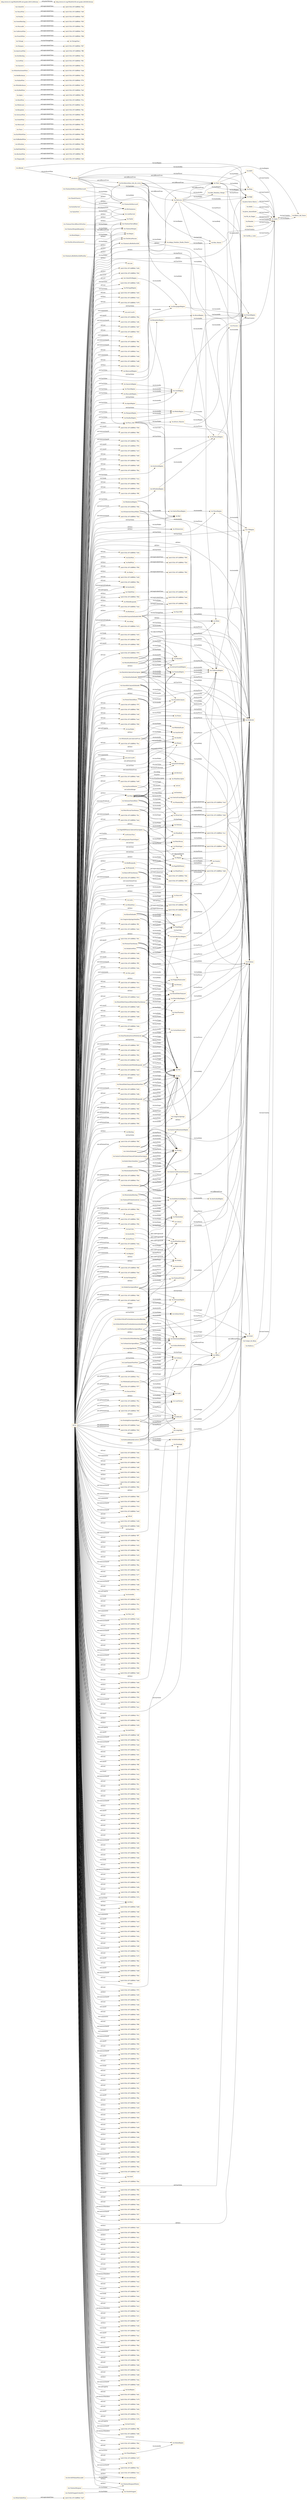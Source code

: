 digraph ar2dtool_diagram { 
rankdir=LR;
size="1501"
node [shape = rectangle, color="orange"]; "2ab3153b:187c3bff90d:-7ed7" "vin:DryWine" "vin:Tempranillo" "2ab3153b:187c3bff90d:-7ec1" "vin:AlsatianWine" "2ab3153b:187c3bff90d:-7fb5" "vin:RedTableWine" "2ab3153b:187c3bff90d:-7f0b" "vin:FullBodiedWine" "2ab3153b:187c3bff90d:-7f98" "2ab3153b:187c3bff90d:-7fd2" "2ab3153b:187c3bff90d:-7fe4" "2ab3153b:187c3bff90d:-7f7b" "2ab3153b:187c3bff90d:-7eec" "vin:Meursault" "2ab3153b:187c3bff90d:-7efc" "vin:DryWhiteWine" "vin:GermanWine" "vin:Beaujolais" "vin:WhiteLoire" "vin:RedWine" "vin:Tours" "vin:RoseWine" "2ab3153b:187c3bff90d:-7f90" "2ab3153b:187c3bff90d:-7f1e" "vin:Anjou" "2ab3153b:187c3bff90d:-7fe0" "vin:Riesling" "vin:SweetWine" "vin:WineBody" "2ab3153b:187c3bff90d:-7fa5" "2ab3153b:187c3bff90d:-7fbf" "2ab3153b:187c3bff90d:-7ee7" "2ab3153b:187c3bff90d:-7f9d" "2ab3153b:187c3bff90d:-7f74" "2ab3153b:187c3bff90d:-7eb5" "vin:Medoc" "vin:RedBordeaux" "2ab3153b:187c3bff90d:-7ede" "2ab3153b:187c3bff90d:-7f1a" "vin:Quality" "vin:TableWine" "2ab3153b:187c3bff90d:-7f3e" "2ab3153b:187c3bff90d:-7ef8" "2ab3153b:187c3bff90d:-7f85" "2ab3153b:187c3bff90d:-7f81" "2ab3153b:187c3bff90d:-7fbb" "vin:WineColor" "vin:StEmilion" "vin:DryRedWine" "2ab3153b:187c3bff90d:-7f00" "vin:DryRiesling" "2ab3153b:187c3bff90d:-7f56" "2ab3153b:187c3bff90d:-7f2b" "2ab3153b:187c3bff90d:-7eda" "2ab3153b:187c3bff90d:-7ed3" "2ab3153b:187c3bff90d:-7f24" "vin:WhiteBurgundy" "2ab3153b:187c3bff90d:-7f51" "2ab3153b:187c3bff90d:-7ff8" "vin:Bordeaux" "2ab3153b:187c3bff90d:-7ef4" "vin:Wine" "2ab3153b:187c3bff90d:-7eb9" "2ab3153b:187c3bff90d:-7f6f" "2ab3153b:187c3bff90d:-7f67" "2ab3153b:187c3bff90d:-7f62" "vin:VintageYear" "vin:RedBurgundy" "2ab3153b:187c3bff90d:-7f8d" "2ab3153b:187c3bff90d:-7fa8" "2ab3153b:187c3bff90d:-7fcd" "vin:WhiteNonSweetWine" "vin:Burgundy" "vin:WineFlavor" "vin:Muscadet" "vin:CaliforniaWine" "vin:Winery" "2ab3153b:187c3bff90d:-7f05" "vin:WineSugar" "vin:ItalianWine" "2ab3153b:187c3bff90d:-7f28" "2ab3153b:187c3bff90d:-7ee4" "vin:Pauillac" "vin:LateHarvest" "vin:WhiteBordeaux" "2ab3153b:187c3bff90d:-7fec" "vin:TexasWine" "vin:Loire" "2ab3153b:187c3bff90d:-7fd6" "vin:Margaux" "2ab3153b:187c3bff90d:-7f2e" "2ab3153b:187c3bff90d:-7fae" "2ab3153b:187c3bff90d:-7fa2" "2ab3153b:187c3bff90d:-7ea9" "vin:CotesDOr" "2ab3153b:187c3bff90d:-7f3a" "2ab3153b:187c3bff90d:-7f77" "2ab3153b:187c3bff90d:-7f4c" "2ab3153b:187c3bff90d:-7ebd" "vin:AmericanWine" "vin:Country" "vin:DessertWine" "vin:IceWine" "2ab3153b:187c3bff90d:-7f5a" "2ab3153b:187c3bff90d:-7f95" "vin:WhiteTableWine" "2ab3153b:187c3bff90d:-7ff4" "2ab3153b:187c3bff90d:-7fc4" "2ab3153b:187c3bff90d:-7f45" "vin:Vintage" "vin:EarlyHarvest" "2ab3153b:187c3bff90d:-7ef0" "vin:WineDescriptor" "vin:FrenchWine" "2ab3153b:187c3bff90d:-7f6b" "2ab3153b:187c3bff90d:-7ec6" "2ab3153b:187c3bff90d:-7ffc" "vin:Sancerre" "2ab3153b:187c3bff90d:-7f89" "vin:SweetRiesling" "2ab3153b:187c3bff90d:-7f0f" "vin:Region" "2ab3153b:187c3bff90d:-7ead" "2ab3153b:187c3bff90d:-7fc8" "vin:WhiteWine" "2ab3153b:187c3bff90d:-7ee1" "vin:WineAcidity" ; /*classes style*/
	"vin:Campo_de_Borja" -> "vin:Spain" [ label = "vin:hasCountry" ];
	"vin:MariettaZinfandel" -> "vin:SonomaRegion" [ label = "vin:locatedIn" ];
	"vin:MariettaZinfandel" -> "vin:Dry" [ label = "vin:hasSugar" ];
	"vin:MariettaZinfandel" -> "vin:Marietta" [ label = "vin:hasMaker" ];
	"vin:MariettaZinfandel" -> "vin:Moderate" [ label = "vin:hasFlavor" ];
	"vin:MariettaZinfandel" -> "vin:Medium" [ label = "vin:hasBody" ];
	"vin:SeanThackreySiriusPetiteSyrah" -> "vin:NapaRegion" [ label = "vin:locatedIn" ];
	"vin:SeanThackreySiriusPetiteSyrah" -> "vin:Dry" [ label = "vin:hasSugar" ];
	"vin:SeanThackreySiriusPetiteSyrah" -> "vin:SeanThackrey" [ label = "vin:hasMaker" ];
	"vin:SeanThackreySiriusPetiteSyrah" -> "vin:Strong" [ label = "vin:hasFlavor" ];
	"vin:SeanThackreySiriusPetiteSyrah" -> "vin:Full" [ label = "vin:hasBody" ];
	"vin:MariettaCabernetSauvignon" -> "vin:SonomaRegion" [ label = "vin:locatedIn" ];
	"vin:MariettaCabernetSauvignon" -> "vin:Dry" [ label = "vin:hasSugar" ];
	"vin:MariettaCabernetSauvignon" -> "vin:Marietta" [ label = "vin:hasMaker" ];
	"vin:MariettaCabernetSauvignon" -> "vin:Moderate" [ label = "vin:hasFlavor" ];
	"vin:MariettaCabernetSauvignon" -> "vin:Medium" [ label = "vin:hasBody" ];
	"vin:PauillacRegion" -> "vin:MedocRegion" [ label = "vin:locatedIn" ];
	"vin:StGenevieveTexasWhite" -> "vin:CentralTexasRegion" [ label = "vin:locatedIn" ];
	"vin:StGenevieveTexasWhite" -> "vin:Dry" [ label = "vin:hasSugar" ];
	"vin:StGenevieveTexasWhite" -> "vin:StGenevieve" [ label = "vin:hasMaker" ];
	"vin:StGenevieveTexasWhite" -> "vin:Moderate" [ label = "vin:hasFlavor" ];
	"vin:FullBodiedWine" -> "2ab3153b:187c3bff90d:-7f89" [ label = "owl:equivalentClass" ];
	"vin:BordeauxRegion" -> "vin:FrenchRegion" [ label = "vin:locatedIn" ];
	"vin:hasBody" -> "vin:hasWineDescriptor" [ label = "rdfs:subPropertyOf" ];
	"vin:Adega_Familiar_Eladio_Pineiro" -> "vin:Rias_Baixas" [ label = "vin:hasRegion" ];
	"vin:Meursault" -> "2ab3153b:187c3bff90d:-7f51" [ label = "owl:equivalentClass" ];
	"vin:Mallorca" -> "vin:Spain" [ label = "vin:hasCountry" ];
	"vin:FoxenCheninBlanc" -> "vin:SantaBarbaraRegion" [ label = "vin:locatedIn" ];
	"vin:FoxenCheninBlanc" -> "vin:Dry" [ label = "vin:hasSugar" ];
	"vin:FoxenCheninBlanc" -> "vin:Foxen" [ label = "vin:hasMaker" ];
	"vin:FoxenCheninBlanc" -> "vin:Moderate" [ label = "vin:hasFlavor" ];
	"vin:FoxenCheninBlanc" -> "vin:Full" [ label = "vin:hasBody" ];
	"vin:TexasWine" -> "2ab3153b:187c3bff90d:-7ef0" [ label = "owl:equivalentClass" ];
	"vin:NapaRegion" -> "vin:CaliforniaRegion" [ label = "vin:locatedIn" ];
	"vin:MountadamRiesling" -> "vin:SouthAustraliaRegion" [ label = "vin:locatedIn" ];
	"vin:MountadamRiesling" -> "vin:Dry" [ label = "vin:hasSugar" ];
	"vin:MountadamRiesling" -> "vin:Mountadam" [ label = "vin:hasMaker" ];
	"vin:MountadamRiesling" -> "vin:Delicate" [ label = "vin:hasFlavor" ];
	"vin:MountadamRiesling" -> "vin:Medium" [ label = "vin:hasBody" ];
	"vin:LoireRegion" -> "vin:FrenchRegion" [ label = "vin:locatedIn" ];
	"vin:CorbansSauvignonBlanc" -> "vin:NewZealandRegion" [ label = "vin:locatedIn" ];
	"vin:CorbansSauvignonBlanc" -> "vin:Dry" [ label = "vin:hasSugar" ];
	"vin:CorbansSauvignonBlanc" -> "vin:Corbans" [ label = "vin:hasMaker" ];
	"vin:CorbansSauvignonBlanc" -> "vin:Strong" [ label = "vin:hasFlavor" ];
	"vin:CorbansSauvignonBlanc" -> "vin:Medium" [ label = "vin:hasBody" ];
	"vin:WhiteBurgundy" -> "2ab3153b:187c3bff90d:-7ee4" [ label = "owl:equivalentClass" ];
	"vin:Pauillac" -> "2ab3153b:187c3bff90d:-7f45" [ label = "owl:equivalentClass" ];
	"vin:Jerez-Xeres-Sherry" -> "vin:Spain" [ label = "vin:hasCountry" ];
	"vin:CortonMontrachetWhiteBurgundy" -> "vin:Dry" [ label = "vin:hasSugar" ];
	"vin:CortonMontrachetWhiteBurgundy" -> "vin:CortonMontrachet" [ label = "vin:hasMaker" ];
	"vin:CortonMontrachetWhiteBurgundy" -> "vin:Strong" [ label = "vin:hasFlavor" ];
	"vin:CortonMontrachetWhiteBurgundy" -> "vin:Full" [ label = "vin:hasBody" ];
	"vin:BourgogneRegion" -> "vin:FrenchRegion" [ label = "vin:locatedIn" ];
	"vin:MountadamChardonnay" -> "vin:SouthAustraliaRegion" [ label = "vin:locatedIn" ];
	"vin:MountadamChardonnay" -> "vin:Dry" [ label = "vin:hasSugar" ];
	"vin:MountadamChardonnay" -> "vin:Mountadam" [ label = "vin:hasMaker" ];
	"vin:MountadamChardonnay" -> "vin:Strong" [ label = "vin:hasFlavor" ];
	"vin:MountadamChardonnay" -> "vin:Full" [ label = "vin:hasBody" ];
	"vin:DryWine" -> "2ab3153b:187c3bff90d:-7f95" [ label = "owl:equivalentClass" ];
	"vin:FrenchWine" -> "2ab3153b:187c3bff90d:-7f8d" [ label = "owl:equivalentClass" ];
	"vin:SauterneRegion" -> "vin:BordeauxRegion" [ label = "vin:locatedIn" ];
	"vin:Spain" -> "vin:Ribera_del_Duero" [ label = "vin:hasRegion" ];
	"vin:SelaksSauvignonBlanc" -> "vin:NewZealandRegion" [ label = "vin:locatedIn" ];
	"vin:SelaksSauvignonBlanc" -> "vin:Dry" [ label = "vin:hasSugar" ];
	"vin:SelaksSauvignonBlanc" -> "vin:Selaks" [ label = "vin:hasMaker" ];
	"vin:SelaksSauvignonBlanc" -> "vin:Moderate" [ label = "vin:hasFlavor" ];
	"vin:SelaksSauvignonBlanc" -> "vin:Medium" [ label = "vin:hasBody" ];
	"vin:SchlossRothermelTrochenbierenausleseRiesling" -> "vin:GermanyRegion" [ label = "vin:locatedIn" ];
	"vin:SchlossRothermelTrochenbierenausleseRiesling" -> "vin:Sweet" [ label = "vin:hasSugar" ];
	"vin:SchlossRothermelTrochenbierenausleseRiesling" -> "vin:SchlossRothermel" [ label = "vin:hasMaker" ];
	"vin:SchlossRothermelTrochenbierenausleseRiesling" -> "vin:Strong" [ label = "vin:hasFlavor" ];
	"vin:SchlossRothermelTrochenbierenausleseRiesling" -> "vin:Full" [ label = "vin:hasBody" ];
	"vin:StEmilionRegion" -> "vin:BordeauxRegion" [ label = "vin:locatedIn" ];
	"vin:BeaujolaisRegion" -> "vin:FrenchRegion" [ label = "vin:locatedIn" ];
	"vin:CorbansPrivateBinSauvignonBlanc" -> "vin:NewZealandRegion" [ label = "vin:locatedIn" ];
	"vin:CorbansPrivateBinSauvignonBlanc" -> "vin:Dry" [ label = "vin:hasSugar" ];
	"vin:CorbansPrivateBinSauvignonBlanc" -> "vin:Corbans" [ label = "vin:hasMaker" ];
	"vin:CorbansPrivateBinSauvignonBlanc" -> "vin:Strong" [ label = "vin:hasFlavor" ];
	"vin:CorbansPrivateBinSauvignonBlanc" -> "vin:Full" [ label = "vin:hasBody" ];
	"vin:Bordeaux" -> "2ab3153b:187c3bff90d:-7fe4" [ label = "owl:equivalentClass" ];
	"vin:CongressSpringsSemillon" -> "vin:Dry" [ label = "vin:hasSugar" ];
	"vin:CongressSpringsSemillon" -> "vin:CongressSprings" [ label = "vin:hasMaker" ];
	"vin:CongressSpringsSemillon" -> "vin:Moderate" [ label = "vin:hasFlavor" ];
	"vin:CongressSpringsSemillon" -> "vin:Medium" [ label = "vin:hasBody" ];
	"vin:RedBordeaux" -> "2ab3153b:187c3bff90d:-7f2e" [ label = "owl:equivalentClass" ];
	"vin:Jerez_Amontillado" -> "vin:Spain" [ label = "vin:hasCountry" ];
	"vin:Rias_Baixas" -> "vin:Spain" [ label = "vin:hasCountry" ];
	"vin:AlsatianWine" -> "2ab3153b:187c3bff90d:-7ffc" [ label = "owl:equivalentClass" ];
	"vin:RedTableWine" -> "2ab3153b:187c3bff90d:-7f28" [ label = "owl:equivalentClass" ];
	"vin:Tours" -> "2ab3153b:187c3bff90d:-7eec" [ label = "owl:equivalentClass" ];
	"vin:CotesDOr" -> "2ab3153b:187c3bff90d:-7fae" [ label = "owl:equivalentClass" ];
	"vin:SweetRiesling" -> "2ab3153b:187c3bff90d:-7f05" [ label = "owl:equivalentClass" ];
	"vin:Medoc" -> "2ab3153b:187c3bff90d:-7f62" [ label = "owl:equivalentClass" ];
	"vin:TaylorPort" -> "vin:Taylor" [ label = "vin:hasMaker" ];
	"vin:ChateauChevalBlancStEmilion" -> "vin:ChateauChevalBlanc" [ label = "vin:hasMaker" ];
	"vin:Envidiacochina_tete_de_cuvee" -> "vin:Malvasia" [ label = "owl:differentFrom" ];
	"vin:Envidiacochina_tete_de_cuvee" -> "vin:Adega_Familiar_Eladio_Pineiro" [ label = "vin:hasMaker" ];
	"vin:Envidiacochina_tete_de_cuvee" -> "vin:Moderate" [ label = "vin:hasFlavor" ];
	"vin:Envidiacochina_tete_de_cuvee" -> "vin:High" [ label = "vin:hasAcidity" ];
	"vin:Envidiacochina_tete_de_cuvee" -> "vin:Medium" [ label = "vin:hasBody" ];
	"vin:Envidiacochina_tete_de_cuvee" -> "vin:Rias_Baixas" [ label = "vin:hasRegion" ];
	"vin:Envidiacochina_tete_de_cuvee" -> "vin:Tinto" [ label = "owl:differentFrom" ];
	"vin:ChateauMorgonBeaujolais" -> "vin:ChateauMorgon" [ label = "vin:hasMaker" ];
	"vin:ChateauDeMeursaultMeursault" -> "vin:ChateauDeMeursault" [ label = "vin:hasMaker" ];
	"vin:ChateauDeMeursaultMeursault" -> "vin:Moderate" [ label = "vin:hasFlavor" ];
	"vin:WhiteNonSweetWine" -> "2ab3153b:187c3bff90d:-7ede" [ label = "owl:equivalentClass" ];
	"vin:Alvaro_Palacios" -> "vin:Priorato" [ label = "vin:hasRegion" ];
	"vin:RoseDAnjou" -> "vin:DAnjou" [ label = "vin:hasMaker" ];
	"vin:hasSugar" -> "vin:hasWineDescriptor" [ label = "rdfs:subPropertyOf" ];
	"vin:Muscadet" -> "2ab3153b:187c3bff90d:-7f4c" [ label = "owl:equivalentClass" ];
	"vin:CotesDOrRegion" -> "vin:BourgogneRegion" [ label = "vin:locatedIn" ];
	"vin:WineColor" -> "2ab3153b:187c3bff90d:-7ebd" [ label = "owl:equivalentClass" ];
	"vin:ElyseZinfandel" -> "vin:NapaRegion" [ label = "vin:locatedIn" ];
	"vin:ElyseZinfandel" -> "vin:Dry" [ label = "vin:hasSugar" ];
	"vin:ElyseZinfandel" -> "vin:Elyse" [ label = "vin:hasMaker" ];
	"vin:ElyseZinfandel" -> "vin:Moderate" [ label = "vin:hasFlavor" ];
	"vin:ElyseZinfandel" -> "vin:Full" [ label = "vin:hasBody" ];
	"vin:SweetWine" -> "2ab3153b:187c3bff90d:-7efc" [ label = "owl:equivalentClass" ];
	"vin:LongridgeMerlot" -> "vin:NewZealandRegion" [ label = "vin:locatedIn" ];
	"vin:LongridgeMerlot" -> "vin:Dry" [ label = "vin:hasSugar" ];
	"vin:LongridgeMerlot" -> "vin:Longridge" [ label = "vin:hasMaker" ];
	"vin:LongridgeMerlot" -> "vin:Moderate" [ label = "vin:hasFlavor" ];
	"vin:LongridgeMerlot" -> "vin:Light" [ label = "vin:hasBody" ];
	"vin:KathrynKennedyLateral" -> "vin:Dry" [ label = "vin:hasSugar" ];
	"vin:KathrynKennedyLateral" -> "vin:KathrynKennedy" [ label = "vin:hasMaker" ];
	"vin:KathrynKennedyLateral" -> "vin:Delicate" [ label = "vin:hasFlavor" ];
	"vin:KathrynKennedyLateral" -> "vin:Medium" [ label = "vin:hasBody" ];
	"vin:MountEdenVineyardEdnaValleyChardonnay" -> "vin:EdnaValleyRegion" [ label = "vin:locatedIn" ];
	"vin:MountEdenVineyardEdnaValleyChardonnay" -> "vin:Dry" [ label = "vin:hasSugar" ];
	"vin:MountEdenVineyardEdnaValleyChardonnay" -> "vin:MountEdenVineyard" [ label = "vin:hasMaker" ];
	"vin:MountEdenVineyardEdnaValleyChardonnay" -> "vin:Moderate" [ label = "vin:hasFlavor" ];
	"vin:MountEdenVineyardEdnaValleyChardonnay" -> "vin:Medium" [ label = "vin:hasBody" ];
	"vin:hasFlavor" -> "vin:hasWineDescriptor" [ label = "rdfs:subPropertyOf" ];
	"vin:Loire" -> "2ab3153b:187c3bff90d:-7f6b" [ label = "owl:equivalentClass" ];
	"vin:AnjouRegion" -> "vin:LoireRegion" [ label = "vin:locatedIn" ];
	"vin:BancroftChardonnay" -> "vin:NapaRegion" [ label = "vin:locatedIn" ];
	"vin:BancroftChardonnay" -> "vin:Dry" [ label = "vin:hasSugar" ];
	"vin:BancroftChardonnay" -> "vin:Bancroft" [ label = "vin:hasMaker" ];
	"vin:BancroftChardonnay" -> "vin:Moderate" [ label = "vin:hasFlavor" ];
	"vin:BancroftChardonnay" -> "vin:Medium" [ label = "vin:hasBody" ];
	"vin:SaucelitoCanyonZinfandel1998" -> "vin:ArroyoGrandeRegion" [ label = "vin:locatedIn" ];
	"vin:SaucelitoCanyonZinfandel1998" -> "vin:Year1998" [ label = "vin:hasVintageYear" ];
	"vin:SaucelitoCanyonZinfandel1998" -> "vin:Dry" [ label = "vin:hasSugar" ];
	"vin:SaucelitoCanyonZinfandel1998" -> "vin:SaucelitoCanyon" [ label = "vin:hasMaker" ];
	"vin:SaucelitoCanyonZinfandel1998" -> "vin:Moderate" [ label = "vin:hasFlavor" ];
	"vin:SaucelitoCanyonZinfandel1998" -> "vin:Medium" [ label = "vin:hasBody" ];
	"vin:ClosDeLaPoussieSancerre" -> "vin:ClosDeLaPoussie" [ label = "vin:hasMaker" ];
	"vin:CentralTexasRegion" -> "vin:TexasRegion" [ label = "vin:locatedIn" ];
	"vin:ChiantiRegion" -> "vin:ItalianRegion" [ label = "vin:locatedIn" ];
	"vin:IceWine" -> "2ab3153b:187c3bff90d:-7f81" [ label = "owl:equivalentClass" ];
	"vin:CaliforniaRegion" -> "vin:USRegion" [ label = "vin:locatedIn" ];
	"vin:Beaujolais" -> "2ab3153b:187c3bff90d:-7fec" [ label = "owl:equivalentClass" ];
	"vin:MendocinoRegion" -> "vin:CaliforniaRegion" [ label = "vin:locatedIn" ];
	"vin:MendocinoRegion" -> "vin:SonomaRegion" [ label = "vin:adjacentRegion" ];
	"vin:ChiantiClassico" -> "vin:McGuinnesso" [ label = "vin:hasMaker" ];
	"vin:ChiantiClassico" -> "vin:Medium" [ label = "vin:hasBody" ];
	"vin:Aurus" -> "vin:Malvasia" [ label = "owl:differentFrom" ];
	"vin:Aurus" -> "vin:Tinto" [ label = "owl:differentFrom" ];
	"vin:Aurus" -> "vin:Moderate" [ label = "vin:hasFlavor" ];
	"vin:Aurus" -> "vin:Red" [ label = "vin:hasColor" ];
	"vin:Aurus" -> "vin:Envidiacochina_tete_de_cuvee" [ label = "owl:differentFrom" ];
	"vin:Aurus" -> "vin:Finca_Dofi" [ label = "owl:differentFrom" ];
	"vin:Aurus" -> "vin:High" [ label = "vin:hasAcidity" ];
	"vin:Aurus" -> "vin:Full" [ label = "vin:hasBody" ];
	"vin:MountadamPinotNoir" -> "vin:SouthAustraliaRegion" [ label = "vin:locatedIn" ];
	"vin:MountadamPinotNoir" -> "vin:Dry" [ label = "vin:hasSugar" ];
	"vin:MountadamPinotNoir" -> "vin:Mountadam" [ label = "vin:hasMaker" ];
	"vin:MountadamPinotNoir" -> "vin:Moderate" [ label = "vin:hasFlavor" ];
	"vin:MountadamPinotNoir" -> "vin:Medium" [ label = "vin:hasBody" ];
	"vin:RedWine" -> "2ab3153b:187c3bff90d:-7f24" [ label = "owl:equivalentClass" ];
	"vin:MountEdenVineyardEstatePinotNoir" -> "vin:EdnaValleyRegion" [ label = "vin:locatedIn" ];
	"vin:MountEdenVineyardEstatePinotNoir" -> "vin:Dry" [ label = "vin:hasSugar" ];
	"vin:MountEdenVineyardEstatePinotNoir" -> "vin:MountEdenVineyard" [ label = "vin:hasMaker" ];
	"vin:MountEdenVineyardEstatePinotNoir" -> "vin:Strong" [ label = "vin:hasFlavor" ];
	"vin:MountEdenVineyardEstatePinotNoir" -> "vin:Full" [ label = "vin:hasBody" ];
	"vin:Burgundy" -> "2ab3153b:187c3bff90d:-7fe0" [ label = "owl:equivalentClass" ];
	"vin:RedBurgundy" -> "2ab3153b:187c3bff90d:-7f2b" [ label = "owl:equivalentClass" ];
	"vin:SonomaRegion" -> "vin:CaliforniaRegion" [ label = "vin:locatedIn" ];
	"vin:Malvasia" -> "vin:Moderate" [ label = "vin:hasFlavor" ];
	"vin:Malvasia" -> "vin:White" [ label = "vin:hasColor" ];
	"vin:Malvasia" -> "vin:Rioja" [ label = "vin:hasRegion" ];
	"vin:Malvasia" -> "vin:Medium" [ label = "vin:hasBody" ];
	"vin:Malvasia" -> "vin:High" [ label = "vin:hasAcidity" ];
	"vin:Malvasia" -> "vin:Tinto" [ label = "owl:differentFrom" ];
	"vin:Malvasia" -> "vin:Abel_Mendoza_Monge" [ label = "vin:hasMaker" ];
	"vin:hasAcidity" -> "vin:hasWineDescriptor" [ label = "rdfs:subPropertyOf" ];
	"vin:Aalto" -> "vin:Spain" [ label = "vin:hasCountry" ];
	"vin:ChateauLafiteRothschildPauillac" -> "vin:ChateauLafiteRothschild" [ label = "vin:hasMaker" ];
	"vin:GaryFarrellMerlot" -> "vin:SonomaRegion" [ label = "vin:locatedIn" ];
	"vin:GaryFarrellMerlot" -> "vin:Dry" [ label = "vin:hasSugar" ];
	"vin:GaryFarrellMerlot" -> "vin:GaryFarrell" [ label = "vin:hasMaker" ];
	"vin:GaryFarrellMerlot" -> "vin:Moderate" [ label = "vin:hasFlavor" ];
	"vin:GaryFarrellMerlot" -> "vin:Medium" [ label = "vin:hasBody" ];
	"vin:Alella" -> "vin:Spain" [ label = "vin:hasCountry" ];
	"vin:StonleighSauvignonBlanc" -> "vin:NewZealandRegion" [ label = "vin:locatedIn" ];
	"vin:StonleighSauvignonBlanc" -> "vin:Dry" [ label = "vin:hasSugar" ];
	"vin:StonleighSauvignonBlanc" -> "vin:Stonleigh" [ label = "vin:hasMaker" ];
	"vin:StonleighSauvignonBlanc" -> "vin:Delicate" [ label = "vin:hasFlavor" ];
	"vin:StonleighSauvignonBlanc" -> "vin:Medium" [ label = "vin:hasBody" ];
	"vin:Abel_Mendoza_Monge" -> "vin:Rioja" [ label = "vin:hasRegion" ];
	"vin:TableWine" -> "2ab3153b:187c3bff90d:-7ef8" [ label = "owl:equivalentClass" ];
	"vin:GermanWine" -> "2ab3153b:187c3bff90d:-7f85" [ label = "owl:equivalentClass" ];
	"vin:CotturiZinfandel" -> "vin:SonomaRegion" [ label = "vin:locatedIn" ];
	"vin:CotturiZinfandel" -> "vin:Dry" [ label = "vin:hasSugar" ];
	"vin:CotturiZinfandel" -> "vin:Cotturi" [ label = "vin:hasMaker" ];
	"vin:CotturiZinfandel" -> "vin:Strong" [ label = "vin:hasFlavor" ];
	"vin:CotturiZinfandel" -> "vin:Full" [ label = "vin:hasBody" ];
	"vin:WineBody" -> "2ab3153b:187c3bff90d:-7ec1" [ label = "owl:equivalentClass" ];
	"vin:SaucelitoCanyonZinfandel" -> "vin:ArroyoGrandeRegion" [ label = "vin:locatedIn" ];
	"vin:SaucelitoCanyonZinfandel" -> "vin:Dry" [ label = "vin:hasSugar" ];
	"vin:SaucelitoCanyonZinfandel" -> "vin:SaucelitoCanyon" [ label = "vin:hasMaker" ];
	"vin:SaucelitoCanyonZinfandel" -> "vin:Moderate" [ label = "vin:hasFlavor" ];
	"vin:SaucelitoCanyonZinfandel" -> "vin:Medium" [ label = "vin:hasBody" ];
	"vin:LaneTannerPinotNoir" -> "vin:SantaBarbaraRegion" [ label = "vin:locatedIn" ];
	"vin:LaneTannerPinotNoir" -> "vin:Dry" [ label = "vin:hasSugar" ];
	"vin:LaneTannerPinotNoir" -> "vin:LaneTanner" [ label = "vin:hasMaker" ];
	"vin:LaneTannerPinotNoir" -> "vin:Delicate" [ label = "vin:hasFlavor" ];
	"vin:LaneTannerPinotNoir" -> "vin:Light" [ label = "vin:hasBody" ];
	"vin:WhiteWine" -> "2ab3153b:187c3bff90d:-7ed3" [ label = "owl:equivalentClass" ];
	"vin:WhitehallLaneCabernetFranc" -> "vin:NapaRegion" [ label = "vin:locatedIn" ];
	"vin:WhitehallLaneCabernetFranc" -> "vin:Dry" [ label = "vin:hasSugar" ];
	"vin:WhitehallLaneCabernetFranc" -> "vin:WhitehallLane" [ label = "vin:hasMaker" ];
	"vin:WhitehallLaneCabernetFranc" -> "vin:Moderate" [ label = "vin:hasFlavor" ];
	"vin:WhitehallLaneCabernetFranc" -> "vin:Medium" [ label = "vin:hasBody" ];
	"vin:Dry" -> "vin:Sweet" [ label = "owl:differentFrom" ];
	"vin:Dry" -> "vin:OffDry" [ label = "owl:differentFrom" ];
	"vin:Rioja" -> "vin:Spain" [ label = "vin:hasCountry" ];
	"vin:Sancerre" -> "2ab3153b:187c3bff90d:-7f1a" [ label = "owl:equivalentClass" ];
	"vin:Pla_de_Bages" -> "vin:Spain" [ label = "vin:hasCountry" ];
	"vin:StEmilion" -> "2ab3153b:187c3bff90d:-7f0b" [ label = "owl:equivalentClass" ];
	"vin:PageMillWineryCabernetSauvignon" -> "vin:NapaRegion" [ label = "vin:locatedIn" ];
	"vin:PageMillWineryCabernetSauvignon" -> "vin:Dry" [ label = "vin:hasSugar" ];
	"vin:PageMillWineryCabernetSauvignon" -> "vin:PageMillWinery" [ label = "vin:hasMaker" ];
	"vin:PageMillWineryCabernetSauvignon" -> "vin:Moderate" [ label = "vin:hasFlavor" ];
	"vin:PageMillWineryCabernetSauvignon" -> "vin:Medium" [ label = "vin:hasBody" ];
	"vin:Ribera_del_Duero" -> "vin:Spain" [ label = "vin:hasCountry" ];
	"vin:WineAcidity" -> "2ab3153b:187c3bff90d:-7ec6" [ label = "owl:equivalentClass" ];
	"vin:Finca_Dofi" -> "vin:Moderate" [ label = "vin:hasFlavor" ];
	"vin:Finca_Dofi" -> "vin:Full" [ label = "vin:hasBody" ];
	"vin:Finca_Dofi" -> "vin:Red" [ label = "vin:hasColor" ];
	"vin:Finca_Dofi" -> "vin:High" [ label = "vin:hasAcidity" ];
	"vin:Finca_Dofi" -> "vin:Alvaro_Palacios" [ label = "vin:hasMaker" ];
	"vin:MariettaPetiteSyrah" -> "vin:SonomaRegion" [ label = "vin:locatedIn" ];
	"vin:MariettaPetiteSyrah" -> "vin:Dry" [ label = "vin:hasSugar" ];
	"vin:MariettaPetiteSyrah" -> "vin:Marietta" [ label = "vin:hasMaker" ];
	"vin:MariettaPetiteSyrah" -> "vin:Moderate" [ label = "vin:hasFlavor" ];
	"vin:MariettaPetiteSyrah" -> "vin:Medium" [ label = "vin:hasBody" ];
	"vin:WhiteTableWine" -> "2ab3153b:187c3bff90d:-7ed7" [ label = "owl:equivalentClass" ];
	"vin:Margaux" -> "2ab3153b:187c3bff90d:-7f67" [ label = "owl:equivalentClass" ];
	"vin:SevreEtMaineMuscadet" -> "vin:SevreEtMaine" [ label = "vin:hasMaker" ];
	"vin:Priorato" -> "vin:Spain" [ label = "vin:hasCountry" ];
	"vin:SchlossVolradTrochenbierenausleseRiesling" -> "vin:GermanyRegion" [ label = "vin:locatedIn" ];
	"vin:SchlossVolradTrochenbierenausleseRiesling" -> "vin:Sweet" [ label = "vin:hasSugar" ];
	"vin:SchlossVolradTrochenbierenausleseRiesling" -> "vin:SchlossVolrad" [ label = "vin:hasMaker" ];
	"vin:SchlossVolradTrochenbierenausleseRiesling" -> "vin:Moderate" [ label = "vin:hasFlavor" ];
	"vin:SchlossVolradTrochenbierenausleseRiesling" -> "vin:Full" [ label = "vin:hasBody" ];
	"vin:EarlyHarvest" -> "vin:LateHarvest" [ label = "owl:disjointWith" ];
	"vin:ChateauDYchemSauterne" -> "vin:ChateauDYchem" [ label = "vin:hasMaker" ];
	"vin:ChateauDYchemSauterne" -> "vin:Strong" [ label = "vin:hasFlavor" ];
	"vin:Tempranillo" -> "2ab3153b:187c3bff90d:-7ef4" [ label = "owl:equivalentClass" ];
	"vin:Anjou" -> "2ab3153b:187c3bff90d:-7ff4" [ label = "owl:equivalentClass" ];
	"vin:Penedes" -> "vin:Spain" [ label = "vin:hasCountry" ];
	"vin:FormanCabernetSauvignon" -> "vin:NapaRegion" [ label = "vin:locatedIn" ];
	"vin:FormanCabernetSauvignon" -> "vin:Dry" [ label = "vin:hasSugar" ];
	"vin:FormanCabernetSauvignon" -> "vin:Forman" [ label = "vin:hasMaker" ];
	"vin:FormanCabernetSauvignon" -> "vin:Strong" [ label = "vin:hasFlavor" ];
	"vin:FormanCabernetSauvignon" -> "vin:Medium" [ label = "vin:hasBody" ];
	"vin:DryWhiteWine" -> "2ab3153b:187c3bff90d:-7f98" [ label = "owl:equivalentClass" ];
	"vin:SantaCruzMountainsRegion" -> "vin:CaliforniaRegion" [ label = "vin:locatedIn" ];
	"vin:MeursaultRegion" -> "vin:BourgogneRegion" [ label = "vin:locatedIn" ];
	"vin:MariettaOldVinesRed" -> "vin:SonomaRegion" [ label = "vin:locatedIn" ];
	"vin:MariettaOldVinesRed" -> "vin:Dry" [ label = "vin:hasSugar" ];
	"vin:MariettaOldVinesRed" -> "vin:Marietta" [ label = "vin:hasMaker" ];
	"vin:MariettaOldVinesRed" -> "vin:Moderate" [ label = "vin:hasFlavor" ];
	"vin:MariettaOldVinesRed" -> "vin:Medium" [ label = "vin:hasBody" ];
	"vin:CorbansDryWhiteRiesling" -> "vin:NewZealandRegion" [ label = "vin:locatedIn" ];
	"vin:CorbansDryWhiteRiesling" -> "vin:OffDry" [ label = "vin:hasSugar" ];
	"vin:CorbansDryWhiteRiesling" -> "vin:Corbans" [ label = "vin:hasMaker" ];
	"vin:CorbansDryWhiteRiesling" -> "vin:Moderate" [ label = "vin:hasFlavor" ];
	"vin:CorbansDryWhiteRiesling" -> "vin:Medium" [ label = "vin:hasBody" ];
	"vin:ChateauMargaux" -> "vin:ChateauMargauxWinery" [ label = "vin:hasMaker" ];
	"vin:hasColor" -> "vin:hasWineDescriptor" [ label = "rdfs:subPropertyOf" ];
	"vin:EdnaValleyRegion" -> "vin:CaliforniaRegion" [ label = "vin:locatedIn" ];
	"vin:AlsaceRegion" -> "vin:FrenchRegion" [ label = "vin:locatedIn" ];
	"vin:Bierzo" -> "vin:Spain" [ label = "vin:hasCountry" ];
	"vin:FormanChardonnay" -> "vin:NapaRegion" [ label = "vin:locatedIn" ];
	"vin:FormanChardonnay" -> "vin:Dry" [ label = "vin:hasSugar" ];
	"vin:FormanChardonnay" -> "vin:Forman" [ label = "vin:hasMaker" ];
	"vin:FormanChardonnay" -> "vin:Moderate" [ label = "vin:hasFlavor" ];
	"vin:FormanChardonnay" -> "vin:Full" [ label = "vin:hasBody" ];
	"vin:DryRedWine" -> "2ab3153b:187c3bff90d:-7fa5" [ label = "owl:equivalentClass" ];
	"vin:DryRiesling" -> "2ab3153b:187c3bff90d:-7fa2" [ label = "owl:equivalentClass" ];
	"vin:PulignyMontrachetWhiteBurgundy" -> "vin:Dry" [ label = "vin:hasSugar" ];
	"vin:PulignyMontrachetWhiteBurgundy" -> "vin:PulignyMontrachet" [ label = "vin:hasMaker" ];
	"vin:PulignyMontrachetWhiteBurgundy" -> "vin:Moderate" [ label = "vin:hasFlavor" ];
	"vin:PulignyMontrachetWhiteBurgundy" -> "vin:Medium" [ label = "vin:hasBody" ];
	"NULL" -> "vin:SaucelitoCanyon" [ label = "rdf:first" ];
	"NULL" -> "2ab3153b:187c3bff90d:-7e6e" [ label = "rdf:rest" ];
	"NULL" -> "vin:Strong" [ label = "rdf:first" ];
	"NULL" -> "2ab3153b:187c3bff90d:-7e3a" [ label = "swrl:arguments" ];
	"NULL" -> "2ab3153b:187c3bff90d:-7e89" [ label = "rdf:rest" ];
	"NULL" -> "vin:SauterneRegion" [ label = "owl:hasValue" ];
	"NULL" -> "2ab3153b:187c3bff90d:-7e8f" [ label = "rdf:rest" ];
	"NULL" -> "vin:Malvasia" [ label = "rdf:first" ];
	"NULL" -> "2ab3153b:187c3bff90d:-7e82" [ label = "rdf:rest" ];
	"NULL" -> "2ab3153b:187c3bff90d:-7e43" [ label = "rdf:first" ];
	"NULL" -> "vin:Medium" [ label = "owl:hasValue" ];
	"NULL" -> "2ab3153b:187c3bff90d:-7e65" [ label = "rdf:rest" ];
	"NULL" -> "2ab3153b:187c3bff90d:-7fb5" [ label = "owl:allValuesFrom" ];
	"NULL" -> "2ab3153b:187c3bff90d:-7ead" [ label = "owl:allValuesFrom" ];
	"NULL" -> "2ab3153b:187c3bff90d:-7f84" [ label = "owl:intersectionOf" ];
	"NULL" -> "2ab3153b:187c3bff90d:-7f66" [ label = "owl:intersectionOf" ];
	"NULL" -> "2ab3153b:187c3bff90d:-7e49" [ label = "swrl:arguments" ];
	"NULL" -> "vin:GaryFarrell" [ label = "rdf:first" ];
	"NULL" -> "vin:Marietta" [ label = "rdf:first" ];
	"NULL" -> "2ab3153b:187c3bff90d:-7f19" [ label = "owl:intersectionOf" ];
	"NULL" -> "2ab3153b:187c3bff90d:-7ee0" [ label = "owl:intersectionOf" ];
	"NULL" -> "2ab3153b:187c3bff90d:-7fa8" [ label = "owl:allValuesFrom" ];
	"NULL" -> "rdf:nil" [ label = "rdf:rest" ];
	"NULL" -> "2ab3153b:187c3bff90d:-7e59" [ label = "rdf:first" ];
	"NULL" -> "2ab3153b:187c3bff90d:-7e9d" [ label = "rdf:rest" ];
	"NULL" -> "vin:Selaks" [ label = "rdf:first" ];
	"NULL" -> "vin:Strong" [ label = "owl:hasValue" ];
	"NULL" -> "vin:ClosDeVougeot" [ label = "rdf:first" ];
	"NULL" -> "2ab3153b:187c3bff90d:-7ff7" [ label = "owl:intersectionOf" ];
	"NULL" -> "2ab3153b:187c3bff90d:-7fa6" [ label = "rdf:rest" ];
	"NULL" -> "vin:Riesling" [ label = "rdf:first" ];
	"NULL" -> "2ab3153b:187c3bff90d:-7e52" [ label = "rdf:first" ];
	"NULL" -> "vin:WineColor" [ label = "owl:onClass" ];
	"NULL" -> "2ab3153b:187c3bff90d:-7f86" [ label = "rdf:rest" ];
	"NULL" -> "vin:ChateauMargauxWinery" [ label = "rdf:first" ];
	"NULL" -> "vin:BourgogneRegion" [ label = "owl:hasValue" ];
	"NULL" -> "vin:Elyse" [ label = "rdf:first" ];
	"NULL" -> "vin:Longridge" [ label = "rdf:first" ];
	"NULL" -> "2ab3153b:187c3bff90d:-7e25" [ label = "rdf:first" ];
	"NULL" -> "2ab3153b:187c3bff90d:-7e94" [ label = "rdf:rest" ];
	"NULL" -> "2ab3153b:187c3bff90d:-7f6a" [ label = "owl:intersectionOf" ];
	"NULL" -> "2ab3153b:187c3bff90d:-7e26" [ label = "rdf:rest" ];
	"NULL" -> "vin:ItalianRegion" [ label = "owl:hasValue" ];
	"NULL" -> "2ab3153b:187c3bff90d:-7e77" [ label = "rdf:rest" ];
	"NULL" -> "2ab3153b:187c3bff90d:-7f9c" [ label = "owl:oneOf" ];
	"NULL" -> "vin:WhiteWine" [ label = "rdf:first" ];
	"NULL" -> "xsd:positiveInteger" [ label = "owl:onDataRange" ];
	"NULL" -> "2ab3153b:187c3bff90d:-7ed6" [ label = "owl:intersectionOf" ];
	"NULL" -> "vin:PageMillWinery" [ label = "rdf:first" ];
	"NULL" -> "vin:Stonleigh" [ label = "rdf:first" ];
	"NULL" -> "xsd:positiveInteger" [ label = "owl:someValuesFrom" ];
	"NULL" -> "vin:High" [ label = "rdf:first" ];
	"NULL" -> "2ab3153b:187c3bff90d:-7e6a" [ label = "rdf:rest" ];
	"NULL" -> "vin:RedWine" [ label = "rdf:first" ];
	"NULL" -> "vin:locatedIn" [ label = "owl:onProperty" ];
	"NULL" -> "vin:Bordeaux" [ label = "rdf:first" ];
	"NULL" -> "2ab3153b:187c3bff90d:-7f00" [ label = "owl:allValuesFrom" ];
	"NULL" -> "2ab3153b:187c3bff90d:-7e35" [ label = "swrl:body" ];
	"NULL" -> "vin:SeanThackrey" [ label = "rdf:first" ];
	"NULL" -> "2ab3153b:187c3bff90d:-7f2c" [ label = "rdf:rest" ];
	"NULL" -> "2ab3153b:187c3bff90d:-7f7d" [ label = "rdf:rest" ];
	"NULL" -> "vin:Very_bad" [ label = "swrl:argument2" ];
	"NULL" -> "vin:PeterMccoy" [ label = "rdf:first" ];
	"NULL" -> "2ab3153b:187c3bff90d:-7e34" [ label = "rdf:first" ];
	"NULL" -> "vin:CaliforniaRegion" [ label = "rdf:first" ];
	"NULL" -> "vin:Ventana" [ label = "rdf:first" ];
	"NULL" -> "vin:LateHarvest" [ label = "rdf:first" ];
	"NULL" -> "2ab3153b:187c3bff90d:-7fdf" [ label = "owl:intersectionOf" ];
	"NULL" -> "2ab3153b:187c3bff90d:-7e68" [ label = "rdf:rest" ];
	"NULL" -> "2ab3153b:187c3bff90d:-7f88" [ label = "owl:intersectionOf" ];
	"NULL" -> "vin:ChateauChevalBlanc" [ label = "rdf:first" ];
	"NULL" -> "2ab3153b:187c3bff90d:-7f17" [ label = "rdf:rest" ];
	"NULL" -> "2ab3153b:187c3bff90d:-7f68" [ label = "rdf:rest" ];
	"NULL" -> "vin:hasSugar" [ label = "owl:onProperty" ];
	"NULL" -> "2ab3153b:187c3bff90d:-7f38" [ label = "rdf:rest" ];
	"NULL" -> "2ab3153b:187c3bff90d:-7edd" [ label = "owl:intersectionOf" ];
	"NULL" -> "2ab3153b:187c3bff90d:-7f94" [ label = "owl:intersectionOf" ];
	"NULL" -> "2ab3153b:187c3bff90d:-7f82" [ label = "rdf:rest" ];
	"NULL" -> "2ab3153b:187c3bff90d:-7f08" [ label = "rdf:rest" ];
	"NULL" -> "2ab3153b:187c3bff90d:-7eb0" [ label = "rdf:rest" ];
	"NULL" -> "vin:Taylor" [ label = "rdf:first" ];
	"NULL" -> "2ab3153b:187c3bff90d:-7e84" [ label = "rdf:rest" ];
	"NULL" -> "2ab3153b:187c3bff90d:-7e4e" [ label = "rdf:first" ];
	"NULL" -> "2ab3153b:187c3bff90d:-7f5f" [ label = "rdf:rest" ];
	"NULL" -> "2ab3153b:187c3bff90d:-7f29" [ label = "rdf:rest" ];
	"NULL" -> "vin:LoireRegion" [ label = "owl:hasValue" ];
	"NULL" -> "2ab3153b:187c3bff90d:-7f0f" [ label = "owl:allValuesFrom" ];
	"NULL" -> "2ab3153b:187c3bff90d:-7ee3" [ label = "owl:intersectionOf" ];
	"NULL" -> "2ab3153b:187c3bff90d:-7ea1" [ label = "rdf:rest" ];
	"NULL" -> "2ab3153b:187c3bff90d:-7fc3" [ label = "owl:oneOf" ];
	"NULL" -> "2ab3153b:187c3bff90d:-7e5d" [ label = "rdf:first" ];
	"NULL" -> "2ab3153b:187c3bff90d:-7e50" [ label = "rdf:first" ];
	"NULL" -> "vin:yearValue" [ label = "owl:onProperty" ];
	"NULL" -> "2ab3153b:187c3bff90d:-7eff" [ label = "owl:oneOf" ];
	"NULL" -> "2ab3153b:187c3bff90d:-7fa4" [ label = "owl:intersectionOf" ];
	"NULL" -> "2ab3153b:187c3bff90d:-7ee6" [ label = "owl:intersectionOf" ];
	"NULL" -> "vin:DessertWine" [ label = "rdf:first" ];
	"NULL" -> "2ab3153b:187c3bff90d:-7fd6" [ label = "owl:allValuesFrom" ];
	"NULL" -> "vin:CongressSprings" [ label = "rdf:first" ];
	"NULL" -> "2ab3153b:187c3bff90d:-7ec2" [ label = "rdf:rest" ];
	"NULL" -> "2ab3153b:187c3bff90d:-7e51" [ label = "rdf:rest" ];
	"NULL" -> "2ab3153b:187c3bff90d:-7e96" [ label = "rdf:rest" ];
	"NULL" -> "vin:MargauxRegion" [ label = "owl:hasValue" ];
	"NULL" -> "2ab3153b:187c3bff90d:-7f8f" [ label = "owl:oneOf" ];
	"NULL" -> "vin:PauillacRegion" [ label = "owl:hasValue" ];
	"NULL" -> "2ab3153b:187c3bff90d:-7fc2" [ label = "rdf:rest" ];
	"NULL" -> "vin:Loire" [ label = "rdf:first" ];
	"NULL" -> "vin:TexasRegion" [ label = "owl:hasValue" ];
	"NULL" -> "vin:CotesDOrRegion" [ label = "owl:hasValue" ];
	"NULL" -> "vin:SancerreRegion" [ label = "owl:hasValue" ];
	"NULL" -> "2ab3153b:187c3bff90d:-7e22" [ label = "swrl:head" ];
	"NULL" -> "2ab3153b:187c3bff90d:-7fad" [ label = "owl:intersectionOf" ];
	"NULL" -> "vin:Red" [ label = "owl:hasValue" ];
	"NULL" -> "vin:McGuinnesso" [ label = "rdf:first" ];
	"NULL" -> "vin:ChateauMorgon" [ label = "rdf:first" ];
	"NULL" -> "2ab3153b:187c3bff90d:-7f21" [ label = "rdf:rest" ];
	"NULL" -> "2ab3153b:187c3bff90d:-7eb3" [ label = "rdf:rest" ];
	"NULL" -> "2ab3153b:187c3bff90d:-7e42" [ label = "rdf:rest" ];
	"NULL" -> "2ab3153b:187c3bff90d:-7fdd" [ label = "rdf:rest" ];
	"NULL" -> "vin:Finca_Dofi" [ label = "rdf:first" ];
	"NULL" -> "2ab3153b:187c3bff90d:-7f61" [ label = "owl:intersectionOf" ];
	"NULL" -> "2ab3153b:187c3bff90d:-7e3f" [ label = "rdf:first" ];
	"NULL" -> "2ab3153b:187c3bff90d:-7ea8" [ label = "owl:oneOf" ];
	"NULL" -> "2ab3153b:187c3bff90d:-7e87" [ label = "rdf:rest" ];
	"NULL" -> "2ab3153b:187c3bff90d:-7ef1" [ label = "rdf:rest" ];
	"NULL" -> "2ab3153b:187c3bff90d:-7efe" [ label = "rdf:rest" ];
	"NULL" -> "vin:CaliforniaRegion" [ label = "owl:hasValue" ];
	"NULL" -> "vin:ToursRegion" [ label = "owl:hasValue" ];
	"NULL" -> "2ab3153b:187c3bff90d:-7e8d" [ label = "rdf:rest" ];
	"NULL" -> "2ab3153b:187c3bff90d:-7fb3" [ label = "rdf:rest" ];
	"NULL" -> "2ab3153b:187c3bff90d:-7fc4" [ label = "owl:allValuesFrom" ];
	"NULL" -> "2ab3153b:187c3bff90d:-7ef3" [ label = "owl:intersectionOf" ];
	"NULL" -> "vin:Cotturi" [ label = "rdf:first" ];
	"NULL" -> "2ab3153b:187c3bff90d:-7e80" [ label = "rdf:rest" ];
	"NULL" -> "2ab3153b:187c3bff90d:-7f42" [ label = "rdf:rest" ];
	"NULL" -> "2ab3153b:187c3bff90d:-7ed4" [ label = "rdf:rest" ];
	"NULL" -> "2ab3153b:187c3bff90d:-7e62" [ label = "swrl:body" ];
	"NULL" -> "2ab3153b:187c3bff90d:-7fd4" [ label = "rdf:rest" ];
	"NULL" -> "2ab3153b:187c3bff90d:-7e73" [ label = "owl:distinctMembers" ];
	"NULL" -> "2ab3153b:187c3bff90d:-7ef5" [ label = "rdf:rest" ];
	"NULL" -> "2ab3153b:187c3bff90d:-7e33" [ label = "rdf:rest" ];
	"NULL" -> "2ab3153b:187c3bff90d:-7e9b" [ label = "rdf:rest" ];
	"NULL" -> "vin:ClosDeLaPoussie" [ label = "rdf:first" ];
	"NULL" -> "vin:GermanyRegion" [ label = "owl:hasValue" ];
	"NULL" -> "2ab3153b:187c3bff90d:-7ff5" [ label = "rdf:rest" ];
	"NULL" -> "2ab3153b:187c3bff90d:-7e7e" [ label = "rdf:rest" ];
	"NULL" -> "vin:Rose" [ label = "rdf:first" ];
	"NULL" -> "vin:ChateauDeMeursault" [ label = "rdf:first" ];
	"NULL" -> "2ab3153b:187c3bff90d:-7e99" [ label = "rdf:rest" ];
	"NULL" -> "2ab3153b:187c3bff90d:-7ebf" [ label = "rdf:rest" ];
	"NULL" -> "2ab3153b:187c3bff90d:-7e3e" [ label = "swrl:arguments" ];
	"NULL" -> "vin:Mountadam" [ label = "rdf:first" ];
	"NULL" -> "2ab3153b:187c3bff90d:-7ec0" [ label = "owl:oneOf" ];
	"NULL" -> "vin:Forman" [ label = "rdf:first" ];
	"NULL" -> "2ab3153b:187c3bff90d:-7e27" [ label = "rdf:first" ];
	"NULL" -> "vin:Foxen" [ label = "rdf:first" ];
	"NULL" -> "2ab3153b:187c3bff90d:-7e92" [ label = "rdf:rest" ];
	"NULL" -> "2ab3153b:187c3bff90d:-7e5a" [ label = "rdf:rest" ];
	"NULL" -> "vin:Sweet" [ label = "owl:hasValue" ];
	"NULL" -> "vin:Medium" [ label = "rdf:first" ];
	"NULL" -> "2ab3153b:187c3bff90d:-7f54" [ label = "rdf:rest" ];
	"NULL" -> "2ab3153b:187c3bff90d:-7e9f" [ label = "rdf:rest" ];
	"NULL" -> "2ab3153b:187c3bff90d:-7f1d" [ label = "owl:intersectionOf" ];
	"NULL" -> "2ab3153b:187c3bff90d:-7e75" [ label = "rdf:rest" ];
	"NULL" -> "2ab3153b:187c3bff90d:-7fb4" [ label = "owl:oneOf" ];
	"NULL" -> "2ab3153b:187c3bff90d:-7e8c" [ label = "rdf:rest" ];
	"NULL" -> "2ab3153b:187c3bff90d:-7eb8" [ label = "owl:oneOf" ];
	"NULL" -> "vin:StGenevieve" [ label = "rdf:first" ];
	"NULL" -> "2ab3153b:187c3bff90d:-7f44" [ label = "owl:intersectionOf" ];
	"NULL" -> "vin:Full" [ label = "owl:hasValue" ];
	"NULL" -> "vin:Red" [ label = "rdf:first" ];
	"NULL" -> "2ab3153b:187c3bff90d:-7eb6" [ label = "rdf:rest" ];
	"NULL" -> "2ab3153b:187c3bff90d:-7f75" [ label = "rdf:rest" ];
	"NULL" -> "2ab3153b:187c3bff90d:-7f9d" [ label = "owl:allValuesFrom" ];
	"NULL" -> "2ab3153b:187c3bff90d:-7f5a" [ label = "owl:allValuesFrom" ];
	"NULL" -> "2ab3153b:187c3bff90d:-7e55" [ label = "rdf:first" ];
	"NULL" -> "2ab3153b:187c3bff90d:-7fe3" [ label = "owl:intersectionOf" ];
	"NULL" -> "2ab3153b:187c3bff90d:-7e4b" [ label = "rdf:rest" ];
	"NULL" -> "2ab3153b:187c3bff90d:-7fbe" [ label = "owl:oneOf" ];
	"NULL" -> "2ab3153b:187c3bff90d:-7e83" [ label = "rdf:rest" ];
	"NULL" -> "2ab3153b:187c3bff90d:-7e58" [ label = "swrl:arguments" ];
	"NULL" -> "2ab3153b:187c3bff90d:-7f96" [ label = "rdf:rest" ];
	"NULL" -> "2ab3153b:187c3bff90d:-7ef7" [ label = "owl:intersectionOf" ];
	"NULL" -> "2ab3153b:187c3bff90d:-7e5c" [ label = "swrl:arguments" ];
	"NULL" -> "vin:USRegion" [ label = "owl:hasValue" ];
	"NULL" -> "vin:TableWine" [ label = "rdf:first" ];
	"NULL" -> "2ab3153b:187c3bff90d:-7f50" [ label = "owl:intersectionOf" ];
	"NULL" -> "2ab3153b:187c3bff90d:-7f59" [ label = "owl:oneOf" ];
	"NULL" -> "2ab3153b:187c3bff90d:-7f77" [ label = "owl:allValuesFrom" ];
	"NULL" -> "vin:Region" [ label = "owl:someValuesFrom" ];
	"NULL" -> "2ab3153b:187c3bff90d:-7ea7" [ label = "rdf:rest" ];
	"NULL" -> "vin:WhiteBurgundy" [ label = "rdf:first" ];
	"NULL" -> "2ab3153b:187c3bff90d:-7f2a" [ label = "owl:intersectionOf" ];
	"NULL" -> "vin:Dry" [ label = "owl:hasValue" ];
	"NULL" -> "2ab3153b:187c3bff90d:-7fa7" [ label = "owl:oneOf" ];
	"NULL" -> "2ab3153b:187c3bff90d:-7f1b" [ label = "rdf:rest" ];
	"NULL" -> "2ab3153b:187c3bff90d:-7e38" [ label = "swrl:head" ];
	"NULL" -> "2ab3153b:187c3bff90d:-7e3c" [ label = "rdf:rest" ];
	"NULL" -> "vin:SevreEtMaine" [ label = "rdf:first" ];
	"NULL" -> "2ab3153b:187c3bff90d:-7e57" [ label = "rdf:rest" ];
	"NULL" -> "vin:Winery" [ label = "owl:allValuesFrom" ];
	"NULL" -> "2ab3153b:187c3bff90d:-7e37" [ label = "rdf:first" ];
	"NULL" -> "2ab3153b:187c3bff90d:-7f3c" [ label = "rdf:rest" ];
	"NULL" -> "2ab3153b:187c3bff90d:-7f3d" [ label = "owl:oneOf" ];
	"NULL" -> "2ab3153b:187c3bff90d:-7f6e" [ label = "owl:oneOf" ];
	"NULL" -> "2ab3153b:187c3bff90d:-7ee9" [ label = "rdf:rest" ];
	"NULL" -> "2ab3153b:187c3bff90d:-7e30" [ label = "rdf:first" ];
	"NULL" -> "2ab3153b:187c3bff90d:-7e78" [ label = "rdf:rest" ];
	"NULL" -> "vin:BordeauxRegion" [ label = "owl:hasValue" ];
	"NULL" -> "2ab3153b:187c3bff90d:-7fe9" [ label = "rdf:rest" ];
	"NULL" -> "2ab3153b:187c3bff90d:-7e71" [ label = "rdf:rest" ];
	"NULL" -> "2ab3153b:187c3bff90d:-7eda" [ label = "owl:allValuesFrom" ];
	"NULL" -> "2ab3153b:187c3bff90d:-7e48" [ label = "rdf:rest" ];
	"NULL" -> "vin:Wine" [ label = "rdf:first" ];
	"NULL" -> "2ab3153b:187c3bff90d:-7f9b" [ label = "rdf:rest" ];
	"NULL" -> "2ab3153b:187c3bff90d:-7f90" [ label = "owl:allValuesFrom" ];
	"NULL" -> "2ab3153b:187c3bff90d:-7e46" [ label = "rdf:first" ];
	"NULL" -> "vin:MedocRegion" [ label = "owl:hasValue" ];
	"NULL" -> "2ab3153b:187c3bff90d:-7f71" [ label = "rdf:rest" ];
	"NULL" -> "2ab3153b:187c3bff90d:-7fb9" [ label = "rdf:rest" ];
	"NULL" -> "2ab3153b:187c3bff90d:-7e29" [ label = "rdf:first" ];
	"NULL" -> "2ab3153b:187c3bff90d:-7f04" [ label = "owl:intersectionOf" ];
	"NULL" -> "2ab3153b:187c3bff90d:-7e69" [ label = "rdf:rest" ];
	"NULL" -> "2ab3153b:187c3bff90d:-7fba" [ label = "owl:oneOf" ];
	"NULL" -> "2ab3153b:187c3bff90d:-7e5f" [ label = "rdf:first" ];
	"NULL" -> "vin:Good" [ label = "swrl:argument2" ];
	"NULL" -> "2ab3153b:187c3bff90d:-7f4e" [ label = "rdf:rest" ];
	"NULL" -> "2ab3153b:187c3bff90d:-7f92" [ label = "rdf:rest" ];
	"NULL" -> "vin:hasFlavor" [ label = "owl:onProperty" ];
	"NULL" -> "2ab3153b:187c3bff90d:-7f55" [ label = "owl:oneOf" ];
	"NULL" -> "vin:White" [ label = "rdf:first" ];
	"NULL" -> "2ab3153b:187c3bff90d:-7e39" [ label = "rdf:rest" ];
	"NULL" -> "2ab3153b:187c3bff90d:-7eba" [ label = "rdf:rest" ];
	"NULL" -> "vin:LaneTanner" [ label = "rdf:first" ];
	"NULL" -> "2ab3153b:187c3bff90d:-7e66" [ label = "owl:distinctMembers" ];
	"NULL" -> "2ab3153b:187c3bff90d:-7f27" [ label = "owl:intersectionOf" ];
	"NULL" -> "2ab3153b:187c3bff90d:-7edb" [ label = "rdf:rest" ];
	"NULL" -> "2ab3153b:187c3bff90d:-7e61" [ label = "rdf:first" ];
	"NULL" -> "vin:Dry" [ label = "rdf:first" ];
	"NULL" -> "2ab3153b:187c3bff90d:-7f3a" [ label = "owl:allValuesFrom" ];
	"NULL" -> "2ab3153b:187c3bff90d:-7feb" [ label = "owl:intersectionOf" ];
	"NULL" -> "2ab3153b:187c3bff90d:-7e21" [ label = "rdf:first" ];
	"NULL" -> "2ab3153b:187c3bff90d:-7fe1" [ label = "rdf:rest" ];
	"NULL" -> "2ab3153b:187c3bff90d:-7eb1" [ label = "rdf:rest" ];
	"NULL" -> "2ab3153b:187c3bff90d:-7e40" [ label = "rdf:rest" ];
	"NULL" -> "2ab3153b:187c3bff90d:-7eab" [ label = "rdf:rest" ];
	"NULL" -> "2ab3153b:187c3bff90d:-7e85" [ label = "rdf:rest" ];
	"NULL" -> "vin:MeursaultRegion" [ label = "owl:hasValue" ];
	"NULL" -> "vin:ChateauDYchem" [ label = "rdf:first" ];
	"NULL" -> "2ab3153b:187c3bff90d:-7fab" [ label = "rdf:rest" ];
	"NULL" -> "2ab3153b:187c3bff90d:-7e47" [ label = "swrl:head" ];
	"NULL" -> "vin:Country" [ label = "owl:onClass" ];
	"NULL" -> "vin:OffDry" [ label = "rdf:first" ];
	"NULL" -> "vin:Delicate" [ label = "rdf:first" ];
	"NULL" -> "2ab3153b:187c3bff90d:-7e6f" [ label = "owl:distinctMembers" ];
	"NULL" -> "vin:Moderate" [ label = "rdf:first" ];
	"NULL" -> "2ab3153b:187c3bff90d:-7ea2" [ label = "rdf:rest" ];
	"NULL" -> "vin:hasColor" [ label = "owl:onProperty" ];
	"NULL" -> "vin:PulignyMontrachet" [ label = "rdf:first" ];
	"NULL" -> "2ab3153b:187c3bff90d:-7e31" [ label = "rdf:rest" ];
	"NULL" -> "2ab3153b:187c3bff90d:-7fc7" [ label = "owl:oneOf" ];
	"NULL" -> "2ab3153b:187c3bff90d:-7e44" [ label = "swrl:body" ];
	"NULL" -> "2ab3153b:187c3bff90d:-7eed" [ label = "rdf:rest" ];
	"NULL" -> "2ab3153b:187c3bff90d:-7ec3" [ label = "rdf:rest" ];
	"NULL" -> "2ab3153b:187c3bff90d:-7ea3" [ label = "owl:distinctMembers" ];
	"NULL" -> "2ab3153b:187c3bff90d:-7e7c" [ label = "rdf:rest" ];
	"NULL" -> "vin:Wine" [ label = "swrl:classPredicate" ];
	"NULL" -> "2ab3153b:187c3bff90d:-7e97" [ label = "rdf:rest" ];
	"NULL" -> "2ab3153b:187c3bff90d:-7e3b" [ label = "rdf:first" ];
	"NULL" -> "2ab3153b:187c3bff90d:-7e2d" [ label = "swrl:head" ];
	"NULL" -> "2ab3153b:187c3bff90d:-7eac" [ label = "owl:oneOf" ];
	"NULL" -> "vin:Sweet" [ label = "rdf:first" ];
	"NULL" -> "2ab3153b:187c3bff90d:-7e90" [ label = "rdf:rest" ];
	"NULL" -> "vin:StEmilionRegion" [ label = "owl:hasValue" ];
	"NULL" -> "2ab3153b:187c3bff90d:-7fbd" [ label = "rdf:rest" ];
	"NULL" -> "2ab3153b:187c3bff90d:-7f23" [ label = "owl:intersectionOf" ];
	"NULL" -> "2ab3153b:187c3bff90d:-7e8a" [ label = "rdf:rest" ];
	"NULL" -> "vin:Quality" [ label = "owl:onClass" ];
	"NULL" -> "2ab3153b:187c3bff90d:-7f9f" [ label = "rdf:rest" ];
	"NULL" -> "2ab3153b:187c3bff90d:-7e6d" [ label = "rdf:rest" ];
	"NULL" -> "2ab3153b:187c3bff90d:-7fc8" [ label = "owl:allValuesFrom" ];
	"NULL" -> "2ab3153b:187c3bff90d:-7e24" [ label = "swrl:arguments" ];
	"NULL" -> "2ab3153b:187c3bff90d:-7e88" [ label = "rdf:rest" ];
	"NULL" -> "2ab3153b:187c3bff90d:-7e4a" [ label = "rdf:first" ];
	"NULL" -> "2ab3153b:187c3bff90d:-7eeb" [ label = "owl:intersectionOf" ];
	"NULL" -> "vin:MuscadetRegion" [ label = "owl:hasValue" ];
	"NULL" -> "vin:CortonMontrachet" [ label = "rdf:first" ];
	"NULL" -> "vin:SantaCruzMountainVineyard" [ label = "rdf:first" ];
	"NULL" -> "vin:hasRegion" [ label = "owl:onProperty" ];
	"NULL" -> "2ab3153b:187c3bff90d:-7e81" [ label = "rdf:rest" ];
	"NULL" -> "2ab3153b:187c3bff90d:-7e79" [ label = "owl:distinctMembers" ];
	"NULL" -> "2ab3153b:187c3bff90d:-7e8e" [ label = "rdf:rest" ];
	"NULL" -> "2ab3153b:187c3bff90d:-7e64" [ label = "rdf:rest" ];
	"NULL" -> "2ab3153b:187c3bff90d:-7f7a" [ label = "owl:oneOf" ];
	"NULL" -> "2ab3153b:187c3bff90d:-7e7b" [ label = "rdf:rest" ];
	"NULL" -> "vin:hasCountry" [ label = "owl:onProperty" ];
	"NULL" -> "2ab3153b:187c3bff90d:-7ffb" [ label = "owl:intersectionOf" ];
	"NULL" -> "2ab3153b:187c3bff90d:-7e6b" [ label = "owl:distinctMembers" ];
	"NULL" -> "2ab3153b:187c3bff90d:-7f64" [ label = "rdf:rest" ];
	"NULL" -> "2ab3153b:187c3bff90d:-7e9c" [ label = "rdf:rest" ];
	"NULL" -> "vin:FrenchRegion" [ label = "owl:hasValue" ];
	"NULL" -> "2ab3153b:187c3bff90d:-7e7f" [ label = "rdf:rest" ];
	"NULL" -> "vin:KalinCellars" [ label = "rdf:first" ];
	"NULL" -> "vin:NA" [ label = "rdf:first" ];
	"NULL" -> "2ab3153b:187c3bff90d:-7fa1" [ label = "owl:intersectionOf" ];
	"NULL" -> "2ab3153b:187c3bff90d:-7e2c" [ label = "rdf:first" ];
	"NULL" -> "vin:Low" [ label = "rdf:first" ];
	"NULL" -> "2ab3153b:187c3bff90d:-7e56" [ label = "swrl:head" ];
	"NULL" -> "vin:SchlossVolrad" [ label = "rdf:first" ];
	"NULL" -> "2ab3153b:187c3bff90d:-7fc6" [ label = "rdf:rest" ];
	"NULL" -> "vin:WineFlavor" [ label = "owl:onClass" ];
	"NULL" -> "2ab3153b:187c3bff90d:-7e5b" [ label = "rdf:rest" ];
	"NULL" -> "vin:PortugalRegion" [ label = "owl:hasValue" ];
	"NULL" -> "2ab3153b:187c3bff90d:-7e93" [ label = "rdf:rest" ];
	"NULL" -> "2ab3153b:187c3bff90d:-7e32" [ label = "rdf:first" ];
	"NULL" -> "2ab3153b:187c3bff90d:-7f6f" [ label = "owl:allValuesFrom" ];
	"NULL" -> "2ab3153b:187c3bff90d:-7e76" [ label = "rdf:rest" ];
	"NULL" -> "urn:swrl:var#v" [ label = "swrl:argument1" ];
	"NULL" -> "vin:Corbans" [ label = "rdf:first" ];
	"NULL" -> "2ab3153b:187c3bff90d:-7f0e" [ label = "owl:oneOf" ];
	"NULL" -> "vin:MountEdenVineyard" [ label = "rdf:first" ];
	"NULL" -> "vin:Medoc" [ label = "rdf:first" ];
	"NULL" -> "2ab3153b:187c3bff90d:-7efb" [ label = "owl:intersectionOf" ];
	"NULL" -> "2ab3153b:187c3bff90d:-7eb7" [ label = "rdf:rest" ];
	"NULL" -> "2ab3153b:187c3bff90d:-7f25" [ label = "rdf:rest" ];
	"NULL" -> "vin:Bad" [ label = "swrl:argument2" ];
	"NULL" -> "vin:Full" [ label = "rdf:first" ];
	"NULL" -> "2ab3153b:187c3bff90d:-7f8c" [ label = "owl:intersectionOf" ];
	"NULL" -> "2ab3153b:187c3bff90d:-7eef" [ label = "owl:intersectionOf" ];
	"NULL" -> "2ab3153b:187c3bff90d:-7e4c" [ label = "rdf:rest" ];
	"NULL" -> "2ab3153b:187c3bff90d:-7e4d" [ label = "swrl:arguments" ];
	"NULL" -> "2ab3153b:187c3bff90d:-7ed8" [ label = "rdf:rest" ];
	"NULL" -> "2ab3153b:187c3bff90d:-7e41" [ label = "rdf:first" ];
	"NULL" -> "vin:hasBody" [ label = "owl:onProperty" ];
	"NULL" -> "2ab3153b:187c3bff90d:-7f39" [ label = "owl:oneOf" ];
	"NULL" -> "2ab3153b:187c3bff90d:-7f80" [ label = "owl:intersectionOf" ];
	"NULL" -> "2ab3153b:187c3bff90d:-7f0a" [ label = "owl:intersectionOf" ];
	"NULL" -> "2ab3153b:187c3bff90d:-7f76" [ label = "owl:oneOf" ];
	"NULL" -> "2ab3153b:187c3bff90d:-7ec5" [ label = "owl:oneOf" ];
	"NULL" -> "2ab3153b:187c3bff90d:-7fd2" [ label = "owl:allValuesFrom" ];
	"NULL" -> "2ab3153b:187c3bff90d:-7e60" [ label = "rdf:rest" ];
	"NULL" -> "2ab3153b:187c3bff90d:-7eb4" [ label = "owl:oneOf" ];
	"NULL" -> "vin:WineBody" [ label = "owl:onClass" ];
	"NULL" -> "2ab3153b:187c3bff90d:-7ef9" [ label = "rdf:rest" ];
	"NULL" -> "2ab3153b:187c3bff90d:-7f8a" [ label = "rdf:rest" ];
	"NULL" -> "vin:Moderate" [ label = "owl:hasValue" ];
	"NULL" -> "2ab3153b:187c3bff90d:-7f56" [ label = "owl:allValuesFrom" ];
	"NULL" -> "2ab3153b:187c3bff90d:-7e2a" [ label = "swrl:body" ];
	"NULL" -> "2ab3153b:187c3bff90d:-7f6d" [ label = "rdf:rest" ];
	"NULL" -> "2ab3153b:187c3bff90d:-7e3d" [ label = "rdf:rest" ];
	"NULL" -> "2ab3153b:187c3bff90d:-7ff9" [ label = "rdf:rest" ];
	"NULL" -> "2ab3153b:187c3bff90d:-7f4b" [ label = "owl:intersectionOf" ];
	"NULL" -> "vin:Light" [ label = "rdf:first" ];
	"NULL" -> "2ab3153b:187c3bff90d:-7f2d" [ label = "owl:intersectionOf" ];
	"NULL" -> "vin:Delicate" [ label = "owl:hasValue" ];
	"NULL" -> "2ab3153b:187c3bff90d:-7f8e" [ label = "rdf:rest" ];
	"NULL" -> "2ab3153b:187c3bff90d:-7fd5" [ label = "owl:oneOf" ];
	"NULL" -> "2ab3153b:187c3bff90d:-7e5e" [ label = "rdf:rest" ];
	"NULL" -> "2ab3153b:187c3bff90d:-7f58" [ label = "rdf:rest" ];
	"NULL" -> "2ab3153b:187c3bff90d:-7e28" [ label = "rdf:rest" ];
	"NULL" -> "vin:RedBurgundy" [ label = "rdf:first" ];
	"NULL" -> "2ab3153b:187c3bff90d:-7fbf" [ label = "owl:allValuesFrom" ];
	"NULL" -> "vin:hasQuality" [ label = "owl:onProperty" ];
	"NULL" -> "2ab3153b:187c3bff90d:-7f0d" [ label = "rdf:rest" ];
	"NULL" -> "2ab3153b:187c3bff90d:-7e2e" [ label = "rdf:rest" ];
	"NULL" -> "vin:Burgundy" [ label = "rdf:first" ];
	"NULL" -> "vin:rating" [ label = "swrl:propertyPredicate" ];
	"NULL" -> "2ab3153b:187c3bff90d:-7e72" [ label = "rdf:rest" ];
	"NULL" -> "2ab3153b:187c3bff90d:-7e53" [ label = "swrl:body" ];
	"NULL" -> "2ab3153b:187c3bff90d:-7ed0" [ label = "rdf:rest" ];
	"NULL" -> "2ab3153b:187c3bff90d:-7f79" [ label = "rdf:rest" ];
	"NULL" -> "vin:DAnjou" [ label = "rdf:first" ];
	"NULL" -> "vin:Tinto" [ label = "rdf:first" ];
	"NULL" -> "vin:Envidiacochina_tete_de_cuvee" [ label = "rdf:first" ];
	"NULL" -> "2ab3153b:187c3bff90d:-7f7f" [ label = "rdf:rest" ];
	"NULL" -> "2ab3153b:187c3bff90d:-7fd0" [ label = "rdf:rest" ];
	"NULL" -> "2ab3153b:187c3bff90d:-7e4f" [ label = "rdf:rest" ];
	"NULL" -> "2ab3153b:187c3bff90d:-7ea0" [ label = "rdf:rest" ];
	"NULL" -> "2ab3153b:187c3bff90d:-7f49" [ label = "rdf:rest" ];
	"NULL" -> "vin:hasMaker" [ label = "owl:onProperty" ];
	"NULL" -> "2ab3153b:187c3bff90d:-7fca" [ label = "rdf:rest" ];
	"NULL" -> "vin:OffDry" [ label = "owl:hasValue" ];
	"NULL" -> "urn:swrl:var#r" [ label = "swrl:argument2" ];
	"NULL" -> "swrlb:greaterThanOrEqual" [ label = "swrl:builtin" ];
	"NULL" -> "2ab3153b:187c3bff90d:-7f73" [ label = "owl:intersectionOf" ];
	"NULL" -> "vin:AlsaceRegion" [ label = "owl:hasValue" ];
	"NULL" -> "2ab3153b:187c3bff90d:-7ff1" [ label = "rdf:rest" ];
	"NULL" -> "vin:Regular" [ label = "swrl:argument2" ];
	"NULL" -> "vin:hasVintageYear" [ label = "owl:onProperty" ];
	"NULL" -> "2ab3153b:187c3bff90d:-7ebb" [ label = "rdf:rest" ];
	"NULL" -> "2ab3153b:187c3bff90d:-7e95" [ label = "rdf:rest" ];
	"NULL" -> "vin:Rose" [ label = "owl:hasValue" ];
	"NULL" -> "2ab3153b:187c3bff90d:-7fcc" [ label = "owl:intersectionOf" ];
	"NULL" -> "2ab3153b:187c3bff90d:-7ee2" [ label = "rdf:rest" ];
	"NULL" -> "swrlb:lessThan" [ label = "swrl:builtin" ];
	"NULL" -> "2ab3153b:187c3bff90d:-7eb2" [ label = "rdf:rest" ];
	"NULL" -> "vin:Winery" [ label = "owl:onClass" ];
	"NULL" -> "vin:WhitehallLane" [ label = "rdf:first" ];
	"NULL" -> "2ab3153b:187c3bff90d:-7fd1" [ label = "owl:oneOf" ];
	"NULL" -> "2ab3153b:187c3bff90d:-7e86" [ label = "rdf:rest" ];
	"NULL" -> "urn:swrl:var#r" [ label = "rdf:first" ];
	"NULL" -> "2ab3153b:187c3bff90d:-7ebc" [ label = "owl:oneOf" ];
	"NULL" -> "2ab3153b:187c3bff90d:-7f7b" [ label = "owl:allValuesFrom" ];
	"NULL" -> "vin:WineSugar" [ label = "owl:onClass" ];
	"NULL" -> "2ab3153b:187c3bff90d:-7fbb" [ label = "owl:allValuesFrom" ];
	"NULL" -> "vin:SchlossRothermel" [ label = "rdf:first" ];
	"NULL" -> "vin:Bancroft" [ label = "rdf:first" ];
	"NULL" -> "2ab3153b:187c3bff90d:-7ff3" [ label = "owl:intersectionOf" ];
	"NULL" -> "2ab3153b:187c3bff90d:-7e9a" [ label = "rdf:rest" ];
	"NULL" -> "vin:Very_good" [ label = "swrl:argument2" ];
	"NULL" -> "2ab3153b:187c3bff90d:-7ea9" [ label = "owl:allValuesFrom" ];
	"NULL" -> "2ab3153b:187c3bff90d:-7fa3" [ label = "rdf:rest" ];
	"NULL" -> "2ab3153b:187c3bff90d:-7e7d" [ label = "rdf:rest" ];
	"NULL" -> "2ab3153b:187c3bff90d:-7ec4" [ label = "rdf:rest" ];
	"NULL" -> "vin:ChateauLafiteRothschild" [ label = "rdf:first" ];
	"NULL" -> "2ab3153b:187c3bff90d:-7ed9" [ label = "owl:oneOf" ];
	"NULL" -> "vin:ChiantiRegion" [ label = "owl:hasValue" ];
	"NULL" -> "vin:BeaujolaisRegion" [ label = "owl:hasValue" ];
	"NULL" -> "2ab3153b:187c3bff90d:-7ebe" [ label = "rdf:rest" ];
	"NULL" -> "2ab3153b:187c3bff90d:-7e98" [ label = "rdf:rest" ];
	"NULL" -> "vin:AnjouRegion" [ label = "owl:hasValue" ];
	"NULL" -> "vin:White" [ label = "owl:hasValue" ];
	"NULL" -> "vin:KathrynKennedy" [ label = "rdf:first" ];
	"NULL" -> "2ab3153b:187c3bff90d:-7e9e" [ label = "rdf:rest" ];
	"NULL" -> "2ab3153b:187c3bff90d:-7f97" [ label = "owl:intersectionOf" ];
	"NULL" -> "2ab3153b:187c3bff90d:-7e2f" [ label = "swrl:arguments" ];
	"NULL" -> "2ab3153b:187c3bff90d:-7f02" [ label = "rdf:rest" ];
	"NULL" -> "2ab3153b:187c3bff90d:-7e91" [ label = "rdf:rest" ];
	"NULL" -> "vin:Light" [ label = "owl:hasValue" ];
	"NULL" -> "2ab3153b:187c3bff90d:-7ee5" [ label = "rdf:rest" ];
	"NULL" -> "vin:hasQuality" [ label = "swrl:propertyPredicate" ];
	"NULL" -> "2ab3153b:187c3bff90d:-7e23" [ label = "rdf:rest" ];
	"NULL" -> "2ab3153b:187c3bff90d:-7ed2" [ label = "owl:intersectionOf" ];
	"NULL" -> "2ab3153b:187c3bff90d:-7e8b" [ label = "rdf:rest" ];
	"NULL" -> "2ab3153b:187c3bff90d:-7edf" [ label = "rdf:rest" ];
	"NULL" -> "vin:DryWine" [ label = "rdf:first" ];
	"NULL" -> "2ab3153b:187c3bff90d:-7f3e" [ label = "owl:allValuesFrom" ];
	"vin:TexasRegion" -> "vin:USRegion" [ label = "vin:locatedIn" ];
	"vin:SouthAustraliaRegion" -> "vin:AustralianRegion" [ label = "vin:locatedIn" ];
	"vin:MuscadetRegion" -> "vin:LoireRegion" [ label = "vin:locatedIn" ];
	"vin:WhiteLoire" -> "2ab3153b:187c3bff90d:-7ee1" [ label = "owl:equivalentClass" ];
	"vin:KalinCellarsSemillon" -> "vin:Dry" [ label = "vin:hasSugar" ];
	"vin:KalinCellarsSemillon" -> "vin:KalinCellars" [ label = "vin:hasMaker" ];
	"vin:KalinCellarsSemillon" -> "vin:Strong" [ label = "vin:hasFlavor" ];
	"vin:KalinCellarsSemillon" -> "vin:Full" [ label = "vin:hasBody" ];
	"vin:CentralCoastRegion" -> "vin:CaliforniaRegion" [ label = "vin:locatedIn" ];
	"vin:Tinto" -> "vin:Aalto" [ label = "vin:hasMaker" ];
	"vin:Tinto" -> "vin:Ribera_del_Duero" [ label = "vin:hasRegion" ];
	"vin:Tinto" -> "vin:Moderate" [ label = "vin:hasFlavor" ];
	"vin:Tinto" -> "vin:Medium" [ label = "vin:hasAcidity" ];
	"vin:Tinto" -> "vin:High" [ label = "vin:hasBody" ];
	"vin:SantaCruzMountainVineyardCabernetSauvignon" -> "vin:SantaCruzMountainsRegion" [ label = "vin:locatedIn" ];
	"vin:SantaCruzMountainVineyardCabernetSauvignon" -> "vin:Dry" [ label = "vin:hasSugar" ];
	"vin:SantaCruzMountainVineyardCabernetSauvignon" -> "vin:SantaCruzMountainVineyard" [ label = "vin:hasMaker" ];
	"vin:SantaCruzMountainVineyardCabernetSauvignon" -> "vin:Strong" [ label = "vin:hasFlavor" ];
	"vin:SantaCruzMountainVineyardCabernetSauvignon" -> "vin:Full" [ label = "vin:hasBody" ];
	"vin:ArroyoGrandeRegion" -> "vin:CaliforniaRegion" [ label = "vin:locatedIn" ];
	"vin:WineFlavor" -> "2ab3153b:187c3bff90d:-7eb9" [ label = "owl:equivalentClass" ];
	"vin:PeterMccoyChardonnay" -> "vin:SonomaRegion" [ label = "vin:locatedIn" ];
	"vin:PeterMccoyChardonnay" -> "vin:Dry" [ label = "vin:hasSugar" ];
	"vin:PeterMccoyChardonnay" -> "vin:PeterMccoy" [ label = "vin:hasMaker" ];
	"vin:PeterMccoyChardonnay" -> "vin:Moderate" [ label = "vin:hasFlavor" ];
	"vin:PeterMccoyChardonnay" -> "vin:Medium" [ label = "vin:hasBody" ];
	"vin:WhitehallLanePrimavera" -> "vin:NapaRegion" [ label = "vin:locatedIn" ];
	"vin:WhitehallLanePrimavera" -> "vin:Sweet" [ label = "vin:hasSugar" ];
	"vin:WhitehallLanePrimavera" -> "vin:Delicate" [ label = "vin:hasFlavor" ];
	"vin:WhitehallLanePrimavera" -> "vin:Light" [ label = "vin:hasBody" ];
	"vin:WhiteBordeaux" -> "2ab3153b:187c3bff90d:-7ee7" [ label = "owl:equivalentClass" ];
	"vin:CaliforniaWine" -> "2ab3153b:187c3bff90d:-7fcd" [ label = "owl:equivalentClass" ];
	"vin:MedocRegion" -> "vin:BordeauxRegion" [ label = "vin:locatedIn" ];
	"vin:SantaBarbaraRegion" -> "vin:CaliforniaRegion" [ label = "vin:locatedIn" ];
	"vin:OffDry" -> "vin:Sweet" [ label = "owl:differentFrom" ];
	"vin:SelaksIceWine" -> "vin:NewZealandRegion" [ label = "vin:locatedIn" ];
	"vin:SelaksIceWine" -> "vin:Selaks" [ label = "vin:hasMaker" ];
	"vin:SelaksIceWine" -> "vin:Moderate" [ label = "vin:hasFlavor" ];
	"vin:SelaksIceWine" -> "vin:White" [ label = "vin:hasColor" ];
	"vin:SelaksIceWine" -> "vin:Medium" [ label = "vin:hasBody" ];
	"vin:ToursRegion" -> "vin:LoireRegion" [ label = "vin:locatedIn" ];
	"vin:RoseWine" -> "2ab3153b:187c3bff90d:-7f1e" [ label = "owl:equivalentClass" ];
	"http://www.w3.org/TR/2003/PR-owl-guide-20031209/wine" -> "http://www.w3.org/TR/2003/CR-owl-guide-20030818/wine" [ label = "owl:priorVersion" ];
	"vin:Allende" -> "vin:Aurus" [ label = "vin:producesWine" ];
	"vin:Allende" -> "vin:Rioja" [ label = "vin:hasRegion" ];
	"vin:MargauxRegion" -> "vin:MedocRegion" [ label = "vin:locatedIn" ];
	"vin:Castilla_y_Leon" -> "vin:Spain" [ label = "vin:hasCountry" ];
	"vin:SancerreRegion" -> "vin:LoireRegion" [ label = "vin:locatedIn" ];
	"vin:ItalianWine" -> "2ab3153b:187c3bff90d:-7f74" [ label = "owl:equivalentClass" ];
	"vin:WineSugar" -> "2ab3153b:187c3bff90d:-7eb5" [ label = "owl:equivalentClass" ];
	"vin:ClosDeVougeotCotesDOr" -> "vin:ClosDeVougeot" [ label = "vin:hasMaker" ];
	"vin:VentanaCheninBlanc" -> "vin:CentralCoastRegion" [ label = "vin:locatedIn" ];
	"vin:VentanaCheninBlanc" -> "vin:OffDry" [ label = "vin:hasSugar" ];
	"vin:VentanaCheninBlanc" -> "vin:Ventana" [ label = "vin:hasMaker" ];
	"vin:VentanaCheninBlanc" -> "vin:Moderate" [ label = "vin:hasFlavor" ];
	"vin:VentanaCheninBlanc" -> "vin:Medium" [ label = "vin:hasBody" ];
	"vin:AmericanWine" -> "2ab3153b:187c3bff90d:-7ff8" [ label = "owl:equivalentClass" ];
	"vin:Vintage" -> "vin:VintageYear" [ label = "vin:hasVintageYear" ];
	"vin:Region" -> "vin:Region" [ label = "vin:adjacentRegion" ];
	"vin:Wine" -> "vin:WineBody" [ label = "vin:hasBody" ];
	"vin:Wine" -> "vin:Region" [ label = "vin:locatedIn" ];
	"vin:Wine" -> "vin:Quality" [ label = "vin:hasQuality" ];
	"vin:Wine" -> "vin:WineColor" [ label = "vin:hasColor" ];
	"vin:Wine" -> "xsd:positiveInteger" [ label = "vin:yearProduction" ];
	"vin:Wine" -> "vin:Winery" [ label = "vin:hasMaker" ];
	"vin:Wine" -> "vin:WineFlavor" [ label = "vin:hasFlavor" ];
	"vin:Wine" -> "xsd:positiveInteger" [ label = "vin:yearValue" ];
	"vin:Wine" -> "xsd:decimal" [ label = "vin:price" ];
	"vin:Winery" -> "vin:Wine" [ label = "vin:producesWine" ];
	"vin:Region" -> "vin:Country" [ label = "vin:hasCountry" ];
	"vin:Wine" -> "xsd:int" [ label = "vin:reviews" ];
	"vin:Wine" -> "vin:WineDescriptor" [ label = "vin:hasWineDescriptor" ];
	"vin:Wine" -> "xsd:boolean" [ label = "vin:isSparkling" ];
	"vin:Country" -> "vin:Region" [ label = "vin:hasRegion" ];
	"vin:Wine" -> "vin:WineSugar" [ label = "vin:hasSugar" ];
	"vin:Wine" -> "vin:WineAcidity" [ label = "vin:hasAcidity" ];
	"vin:Wine" -> "xsd:decimal" [ label = "vin:rating" ];

}
